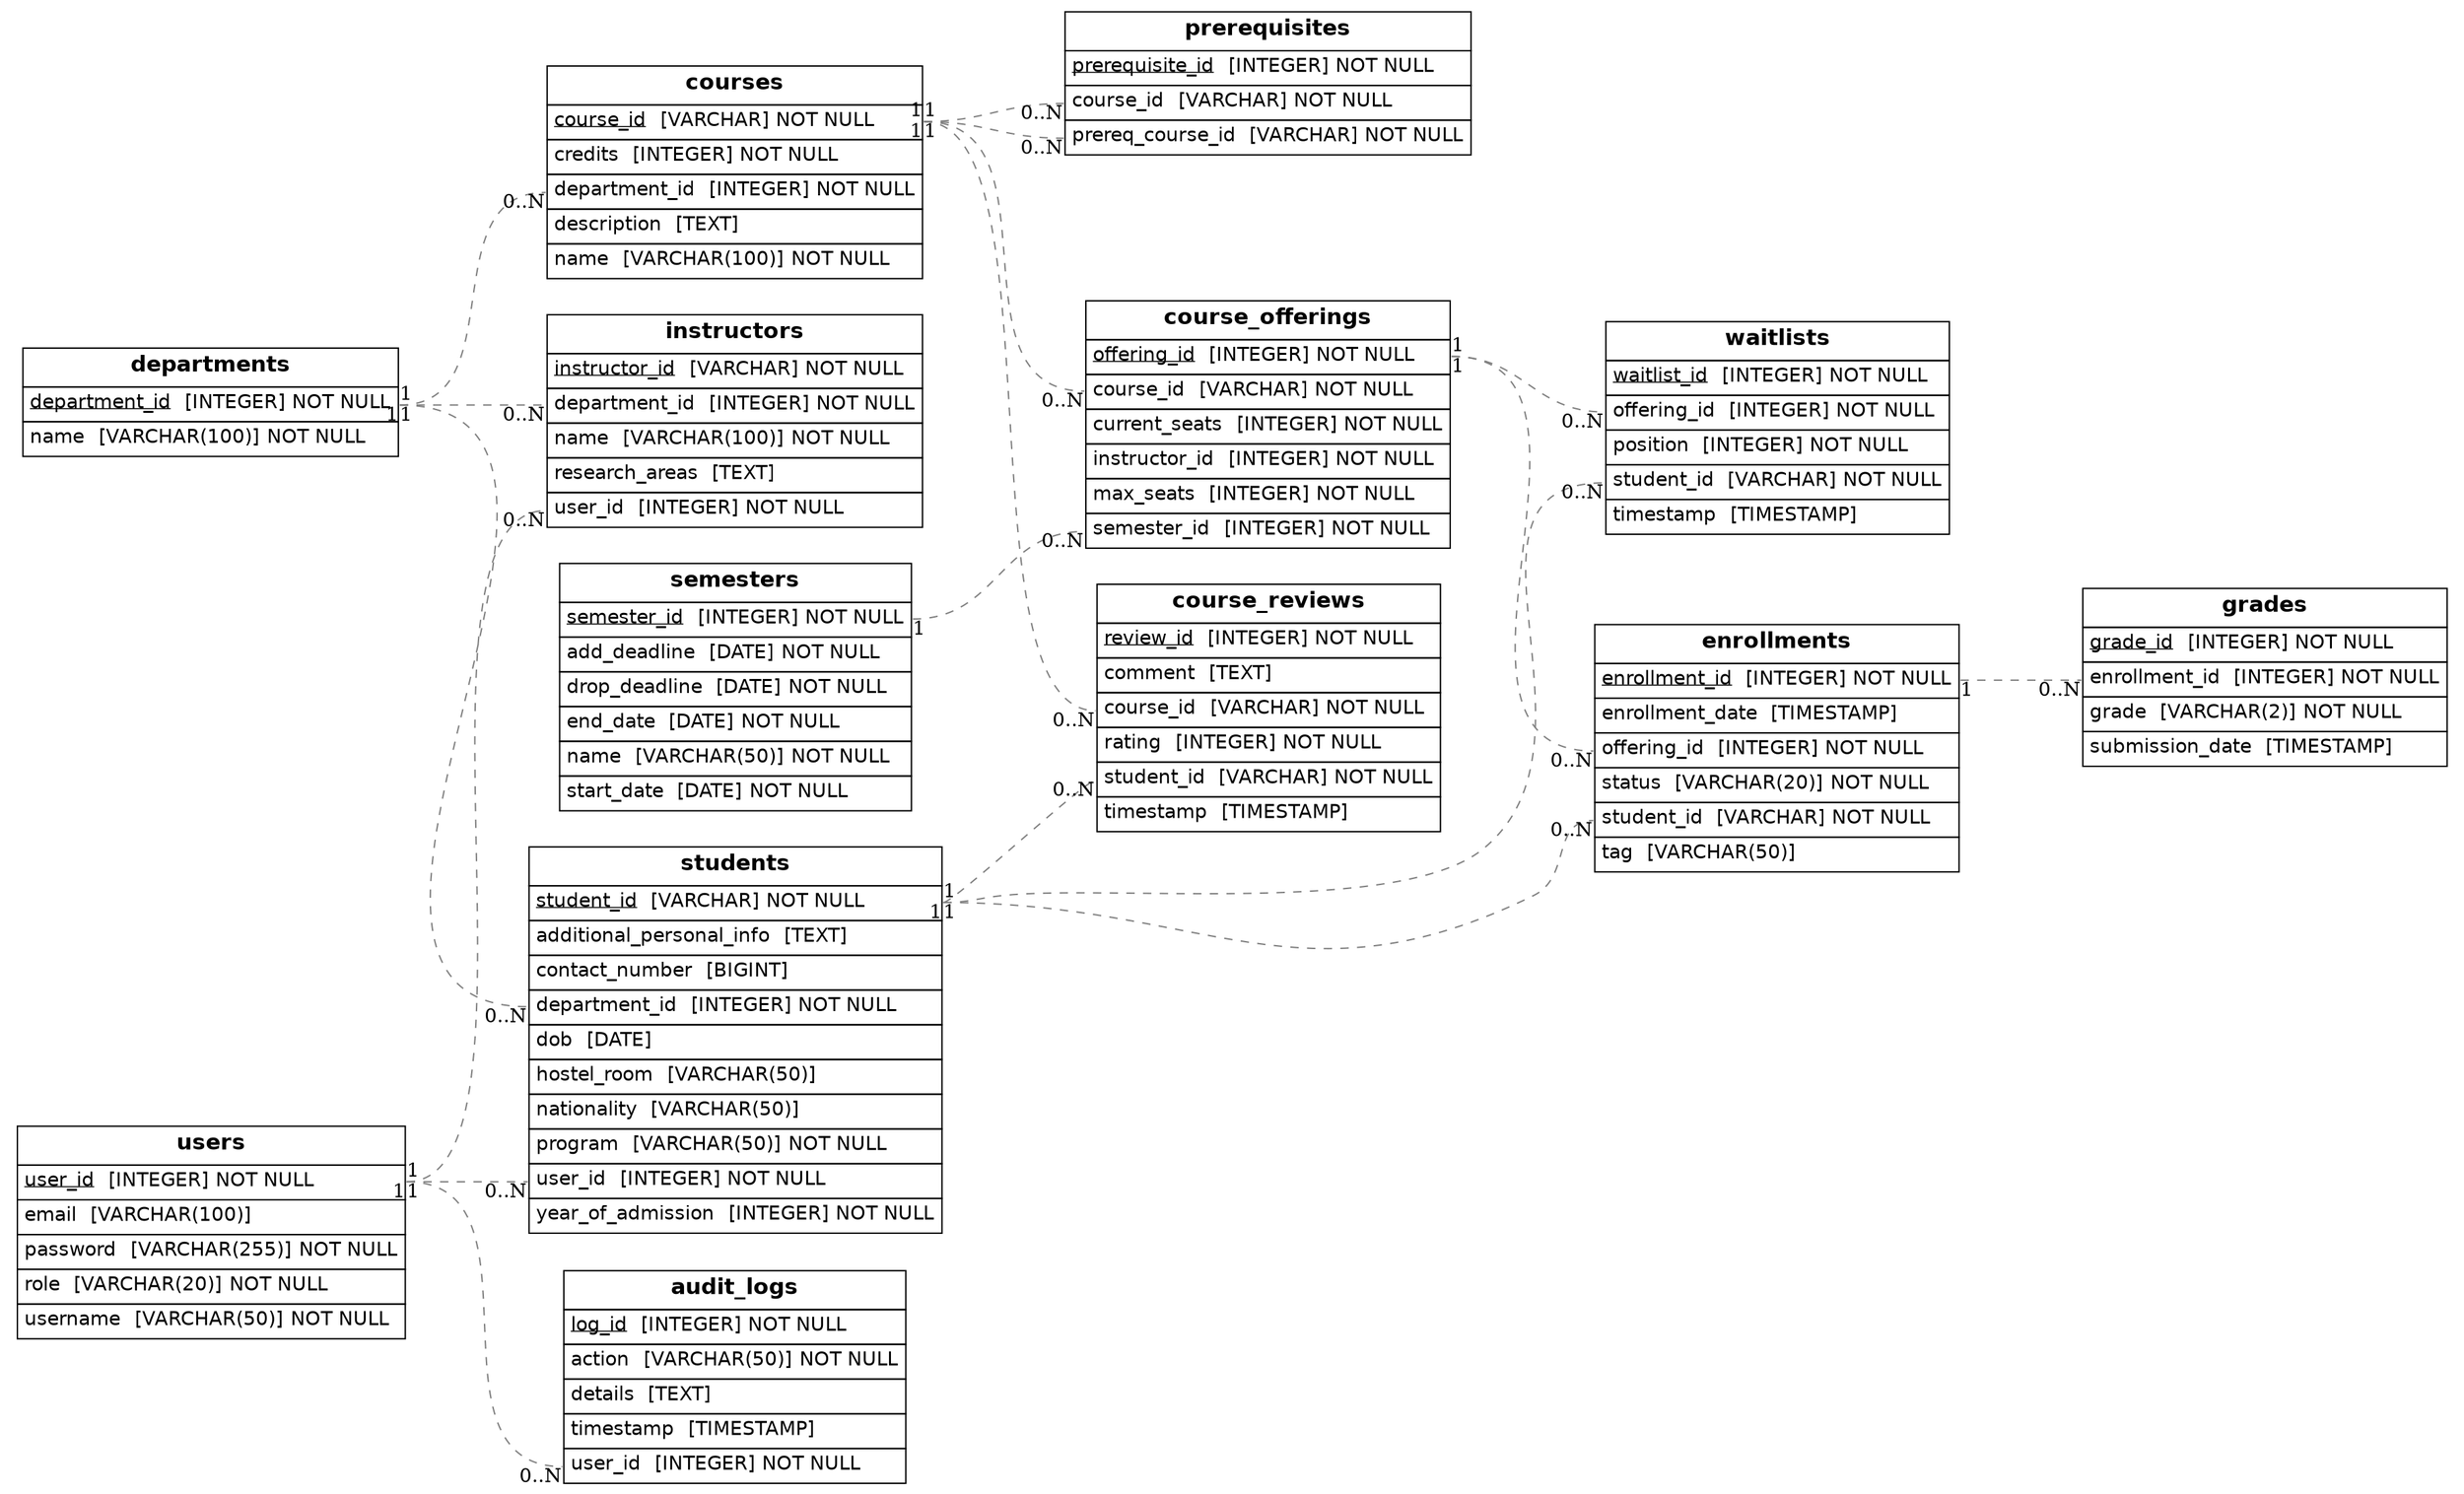 
      graph {
         graph [rankdir=LR];
         node [label="\N",
             shape=plaintext
         ];
         edge [color=gray50,
             minlen=2,
             style=dashed
         ];
      
"instructors" [label=<<FONT FACE="Helvetica"><TABLE BORDER="0" CELLBORDER="1" CELLPADDING="4" CELLSPACING="0"><TR><TD><B><FONT POINT-SIZE="16">instructors</FONT></B></TD></TR><TR><TD ALIGN="LEFT" PORT="instructor_id"><u><FONT>instructor_id</FONT></u> <FONT> [VARCHAR]</FONT> NOT NULL</TD></TR><TR><TD ALIGN="LEFT" PORT="department_id"><FONT>department_id</FONT> <FONT> [INTEGER]</FONT> NOT NULL</TD></TR><TR><TD ALIGN="LEFT" PORT="name"><FONT>name</FONT> <FONT> [VARCHAR(100)]</FONT> NOT NULL</TD></TR><TR><TD ALIGN="LEFT" PORT="research_areas"><FONT>research_areas</FONT> <FONT> [TEXT]</FONT></TD></TR><TR><TD ALIGN="LEFT" PORT="user_id"><FONT>user_id</FONT> <FONT> [INTEGER]</FONT> NOT NULL</TD></TR></TABLE></FONT>>];
"departments" [label=<<FONT FACE="Helvetica"><TABLE BORDER="0" CELLBORDER="1" CELLPADDING="4" CELLSPACING="0"><TR><TD><B><FONT POINT-SIZE="16">departments</FONT></B></TD></TR><TR><TD ALIGN="LEFT" PORT="department_id"><u><FONT>department_id</FONT></u> <FONT> [INTEGER]</FONT> NOT NULL</TD></TR><TR><TD ALIGN="LEFT" PORT="name"><FONT>name</FONT> <FONT> [VARCHAR(100)]</FONT> NOT NULL</TD></TR></TABLE></FONT>>];
"users" [label=<<FONT FACE="Helvetica"><TABLE BORDER="0" CELLBORDER="1" CELLPADDING="4" CELLSPACING="0"><TR><TD><B><FONT POINT-SIZE="16">users</FONT></B></TD></TR><TR><TD ALIGN="LEFT" PORT="user_id"><u><FONT>user_id</FONT></u> <FONT> [INTEGER]</FONT> NOT NULL</TD></TR><TR><TD ALIGN="LEFT" PORT="email"><FONT>email</FONT> <FONT> [VARCHAR(100)]</FONT></TD></TR><TR><TD ALIGN="LEFT" PORT="password"><FONT>password</FONT> <FONT> [VARCHAR(255)]</FONT> NOT NULL</TD></TR><TR><TD ALIGN="LEFT" PORT="role"><FONT>role</FONT> <FONT> [VARCHAR(20)]</FONT> NOT NULL</TD></TR><TR><TD ALIGN="LEFT" PORT="username"><FONT>username</FONT> <FONT> [VARCHAR(50)]</FONT> NOT NULL</TD></TR></TABLE></FONT>>];
"course_reviews" [label=<<FONT FACE="Helvetica"><TABLE BORDER="0" CELLBORDER="1" CELLPADDING="4" CELLSPACING="0"><TR><TD><B><FONT POINT-SIZE="16">course_reviews</FONT></B></TD></TR><TR><TD ALIGN="LEFT" PORT="review_id"><u><FONT>review_id</FONT></u> <FONT> [INTEGER]</FONT> NOT NULL</TD></TR><TR><TD ALIGN="LEFT" PORT="comment"><FONT>comment</FONT> <FONT> [TEXT]</FONT></TD></TR><TR><TD ALIGN="LEFT" PORT="course_id"><FONT>course_id</FONT> <FONT> [VARCHAR]</FONT> NOT NULL</TD></TR><TR><TD ALIGN="LEFT" PORT="rating"><FONT>rating</FONT> <FONT> [INTEGER]</FONT> NOT NULL</TD></TR><TR><TD ALIGN="LEFT" PORT="student_id"><FONT>student_id</FONT> <FONT> [VARCHAR]</FONT> NOT NULL</TD></TR><TR><TD ALIGN="LEFT" PORT="timestamp"><FONT>timestamp</FONT> <FONT> [TIMESTAMP]</FONT></TD></TR></TABLE></FONT>>];
"courses" [label=<<FONT FACE="Helvetica"><TABLE BORDER="0" CELLBORDER="1" CELLPADDING="4" CELLSPACING="0"><TR><TD><B><FONT POINT-SIZE="16">courses</FONT></B></TD></TR><TR><TD ALIGN="LEFT" PORT="course_id"><u><FONT>course_id</FONT></u> <FONT> [VARCHAR]</FONT> NOT NULL</TD></TR><TR><TD ALIGN="LEFT" PORT="credits"><FONT>credits</FONT> <FONT> [INTEGER]</FONT> NOT NULL</TD></TR><TR><TD ALIGN="LEFT" PORT="department_id"><FONT>department_id</FONT> <FONT> [INTEGER]</FONT> NOT NULL</TD></TR><TR><TD ALIGN="LEFT" PORT="description"><FONT>description</FONT> <FONT> [TEXT]</FONT></TD></TR><TR><TD ALIGN="LEFT" PORT="name"><FONT>name</FONT> <FONT> [VARCHAR(100)]</FONT> NOT NULL</TD></TR></TABLE></FONT>>];
"students" [label=<<FONT FACE="Helvetica"><TABLE BORDER="0" CELLBORDER="1" CELLPADDING="4" CELLSPACING="0"><TR><TD><B><FONT POINT-SIZE="16">students</FONT></B></TD></TR><TR><TD ALIGN="LEFT" PORT="student_id"><u><FONT>student_id</FONT></u> <FONT> [VARCHAR]</FONT> NOT NULL</TD></TR><TR><TD ALIGN="LEFT" PORT="additional_personal_info"><FONT>additional_personal_info</FONT> <FONT> [TEXT]</FONT></TD></TR><TR><TD ALIGN="LEFT" PORT="contact_number"><FONT>contact_number</FONT> <FONT> [BIGINT]</FONT></TD></TR><TR><TD ALIGN="LEFT" PORT="department_id"><FONT>department_id</FONT> <FONT> [INTEGER]</FONT> NOT NULL</TD></TR><TR><TD ALIGN="LEFT" PORT="dob"><FONT>dob</FONT> <FONT> [DATE]</FONT></TD></TR><TR><TD ALIGN="LEFT" PORT="hostel_room"><FONT>hostel_room</FONT> <FONT> [VARCHAR(50)]</FONT></TD></TR><TR><TD ALIGN="LEFT" PORT="nationality"><FONT>nationality</FONT> <FONT> [VARCHAR(50)]</FONT></TD></TR><TR><TD ALIGN="LEFT" PORT="program"><FONT>program</FONT> <FONT> [VARCHAR(50)]</FONT> NOT NULL</TD></TR><TR><TD ALIGN="LEFT" PORT="user_id"><FONT>user_id</FONT> <FONT> [INTEGER]</FONT> NOT NULL</TD></TR><TR><TD ALIGN="LEFT" PORT="year_of_admission"><FONT>year_of_admission</FONT> <FONT> [INTEGER]</FONT> NOT NULL</TD></TR></TABLE></FONT>>];
"waitlists" [label=<<FONT FACE="Helvetica"><TABLE BORDER="0" CELLBORDER="1" CELLPADDING="4" CELLSPACING="0"><TR><TD><B><FONT POINT-SIZE="16">waitlists</FONT></B></TD></TR><TR><TD ALIGN="LEFT" PORT="waitlist_id"><u><FONT>waitlist_id</FONT></u> <FONT> [INTEGER]</FONT> NOT NULL</TD></TR><TR><TD ALIGN="LEFT" PORT="offering_id"><FONT>offering_id</FONT> <FONT> [INTEGER]</FONT> NOT NULL</TD></TR><TR><TD ALIGN="LEFT" PORT="position"><FONT>position</FONT> <FONT> [INTEGER]</FONT> NOT NULL</TD></TR><TR><TD ALIGN="LEFT" PORT="student_id"><FONT>student_id</FONT> <FONT> [VARCHAR]</FONT> NOT NULL</TD></TR><TR><TD ALIGN="LEFT" PORT="timestamp"><FONT>timestamp</FONT> <FONT> [TIMESTAMP]</FONT></TD></TR></TABLE></FONT>>];
"course_offerings" [label=<<FONT FACE="Helvetica"><TABLE BORDER="0" CELLBORDER="1" CELLPADDING="4" CELLSPACING="0"><TR><TD><B><FONT POINT-SIZE="16">course_offerings</FONT></B></TD></TR><TR><TD ALIGN="LEFT" PORT="offering_id"><u><FONT>offering_id</FONT></u> <FONT> [INTEGER]</FONT> NOT NULL</TD></TR><TR><TD ALIGN="LEFT" PORT="course_id"><FONT>course_id</FONT> <FONT> [VARCHAR]</FONT> NOT NULL</TD></TR><TR><TD ALIGN="LEFT" PORT="current_seats"><FONT>current_seats</FONT> <FONT> [INTEGER]</FONT> NOT NULL</TD></TR><TR><TD ALIGN="LEFT" PORT="instructor_id"><FONT>instructor_id</FONT> <FONT> [INTEGER]</FONT> NOT NULL</TD></TR><TR><TD ALIGN="LEFT" PORT="max_seats"><FONT>max_seats</FONT> <FONT> [INTEGER]</FONT> NOT NULL</TD></TR><TR><TD ALIGN="LEFT" PORT="semester_id"><FONT>semester_id</FONT> <FONT> [INTEGER]</FONT> NOT NULL</TD></TR></TABLE></FONT>>];
"semesters" [label=<<FONT FACE="Helvetica"><TABLE BORDER="0" CELLBORDER="1" CELLPADDING="4" CELLSPACING="0"><TR><TD><B><FONT POINT-SIZE="16">semesters</FONT></B></TD></TR><TR><TD ALIGN="LEFT" PORT="semester_id"><u><FONT>semester_id</FONT></u> <FONT> [INTEGER]</FONT> NOT NULL</TD></TR><TR><TD ALIGN="LEFT" PORT="add_deadline"><FONT>add_deadline</FONT> <FONT> [DATE]</FONT> NOT NULL</TD></TR><TR><TD ALIGN="LEFT" PORT="drop_deadline"><FONT>drop_deadline</FONT> <FONT> [DATE]</FONT> NOT NULL</TD></TR><TR><TD ALIGN="LEFT" PORT="end_date"><FONT>end_date</FONT> <FONT> [DATE]</FONT> NOT NULL</TD></TR><TR><TD ALIGN="LEFT" PORT="name"><FONT>name</FONT> <FONT> [VARCHAR(50)]</FONT> NOT NULL</TD></TR><TR><TD ALIGN="LEFT" PORT="start_date"><FONT>start_date</FONT> <FONT> [DATE]</FONT> NOT NULL</TD></TR></TABLE></FONT>>];
"grades" [label=<<FONT FACE="Helvetica"><TABLE BORDER="0" CELLBORDER="1" CELLPADDING="4" CELLSPACING="0"><TR><TD><B><FONT POINT-SIZE="16">grades</FONT></B></TD></TR><TR><TD ALIGN="LEFT" PORT="grade_id"><u><FONT>grade_id</FONT></u> <FONT> [INTEGER]</FONT> NOT NULL</TD></TR><TR><TD ALIGN="LEFT" PORT="enrollment_id"><FONT>enrollment_id</FONT> <FONT> [INTEGER]</FONT> NOT NULL</TD></TR><TR><TD ALIGN="LEFT" PORT="grade"><FONT>grade</FONT> <FONT> [VARCHAR(2)]</FONT> NOT NULL</TD></TR><TR><TD ALIGN="LEFT" PORT="submission_date"><FONT>submission_date</FONT> <FONT> [TIMESTAMP]</FONT></TD></TR></TABLE></FONT>>];
"enrollments" [label=<<FONT FACE="Helvetica"><TABLE BORDER="0" CELLBORDER="1" CELLPADDING="4" CELLSPACING="0"><TR><TD><B><FONT POINT-SIZE="16">enrollments</FONT></B></TD></TR><TR><TD ALIGN="LEFT" PORT="enrollment_id"><u><FONT>enrollment_id</FONT></u> <FONT> [INTEGER]</FONT> NOT NULL</TD></TR><TR><TD ALIGN="LEFT" PORT="enrollment_date"><FONT>enrollment_date</FONT> <FONT> [TIMESTAMP]</FONT></TD></TR><TR><TD ALIGN="LEFT" PORT="offering_id"><FONT>offering_id</FONT> <FONT> [INTEGER]</FONT> NOT NULL</TD></TR><TR><TD ALIGN="LEFT" PORT="status"><FONT>status</FONT> <FONT> [VARCHAR(20)]</FONT> NOT NULL</TD></TR><TR><TD ALIGN="LEFT" PORT="student_id"><FONT>student_id</FONT> <FONT> [VARCHAR]</FONT> NOT NULL</TD></TR><TR><TD ALIGN="LEFT" PORT="tag"><FONT>tag</FONT> <FONT> [VARCHAR(50)]</FONT></TD></TR></TABLE></FONT>>];
"prerequisites" [label=<<FONT FACE="Helvetica"><TABLE BORDER="0" CELLBORDER="1" CELLPADDING="4" CELLSPACING="0"><TR><TD><B><FONT POINT-SIZE="16">prerequisites</FONT></B></TD></TR><TR><TD ALIGN="LEFT" PORT="prerequisite_id"><u><FONT>prerequisite_id</FONT></u> <FONT> [INTEGER]</FONT> NOT NULL</TD></TR><TR><TD ALIGN="LEFT" PORT="course_id"><FONT>course_id</FONT> <FONT> [VARCHAR]</FONT> NOT NULL</TD></TR><TR><TD ALIGN="LEFT" PORT="prereq_course_id"><FONT>prereq_course_id</FONT> <FONT> [VARCHAR]</FONT> NOT NULL</TD></TR></TABLE></FONT>>];
"audit_logs" [label=<<FONT FACE="Helvetica"><TABLE BORDER="0" CELLBORDER="1" CELLPADDING="4" CELLSPACING="0"><TR><TD><B><FONT POINT-SIZE="16">audit_logs</FONT></B></TD></TR><TR><TD ALIGN="LEFT" PORT="log_id"><u><FONT>log_id</FONT></u> <FONT> [INTEGER]</FONT> NOT NULL</TD></TR><TR><TD ALIGN="LEFT" PORT="action"><FONT>action</FONT> <FONT> [VARCHAR(50)]</FONT> NOT NULL</TD></TR><TR><TD ALIGN="LEFT" PORT="details"><FONT>details</FONT> <FONT> [TEXT]</FONT></TD></TR><TR><TD ALIGN="LEFT" PORT="timestamp"><FONT>timestamp</FONT> <FONT> [TIMESTAMP]</FONT></TD></TR><TR><TD ALIGN="LEFT" PORT="user_id"><FONT>user_id</FONT> <FONT> [INTEGER]</FONT> NOT NULL</TD></TR></TABLE></FONT>>];
"departments":"department_id" -- "instructors":"department_id" [taillabel=<<FONT>1</FONT>>,headlabel=<<FONT>0..N</FONT>>];
"users":"user_id" -- "instructors":"user_id" [taillabel=<<FONT>1</FONT>>,headlabel=<<FONT>0..N</FONT>>];
"students":"student_id" -- "course_reviews":"student_id" [taillabel=<<FONT>1</FONT>>,headlabel=<<FONT>0..N</FONT>>];
"courses":"course_id" -- "course_reviews":"course_id" [taillabel=<<FONT>1</FONT>>,headlabel=<<FONT>0..N</FONT>>];
"departments":"department_id" -- "courses":"department_id" [taillabel=<<FONT>1</FONT>>,headlabel=<<FONT>0..N</FONT>>];
"departments":"department_id" -- "students":"department_id" [taillabel=<<FONT>1</FONT>>,headlabel=<<FONT>0..N</FONT>>];
"users":"user_id" -- "students":"user_id" [taillabel=<<FONT>1</FONT>>,headlabel=<<FONT>0..N</FONT>>];
"course_offerings":"offering_id" -- "waitlists":"offering_id" [taillabel=<<FONT>1</FONT>>,headlabel=<<FONT>0..N</FONT>>];
"students":"student_id" -- "waitlists":"student_id" [taillabel=<<FONT>1</FONT>>,headlabel=<<FONT>0..N</FONT>>];
"semesters":"semester_id" -- "course_offerings":"semester_id" [taillabel=<<FONT>1</FONT>>,headlabel=<<FONT>0..N</FONT>>];
"courses":"course_id" -- "course_offerings":"course_id" [taillabel=<<FONT>1</FONT>>,headlabel=<<FONT>0..N</FONT>>];
"enrollments":"enrollment_id" -- "grades":"enrollment_id" [taillabel=<<FONT>1</FONT>>,headlabel=<<FONT>0..N</FONT>>];
"students":"student_id" -- "enrollments":"student_id" [taillabel=<<FONT>1</FONT>>,headlabel=<<FONT>0..N</FONT>>];
"course_offerings":"offering_id" -- "enrollments":"offering_id" [taillabel=<<FONT>1</FONT>>,headlabel=<<FONT>0..N</FONT>>];
"courses":"course_id" -- "prerequisites":"course_id" [taillabel=<<FONT>1</FONT>>,headlabel=<<FONT>0..N</FONT>>];
"courses":"course_id" -- "prerequisites":"prereq_course_id" [taillabel=<<FONT>1</FONT>>,headlabel=<<FONT>0..N</FONT>>];
"users":"user_id" -- "audit_logs":"user_id" [taillabel=<<FONT>1</FONT>>,headlabel=<<FONT>0..N</FONT>>];
}
